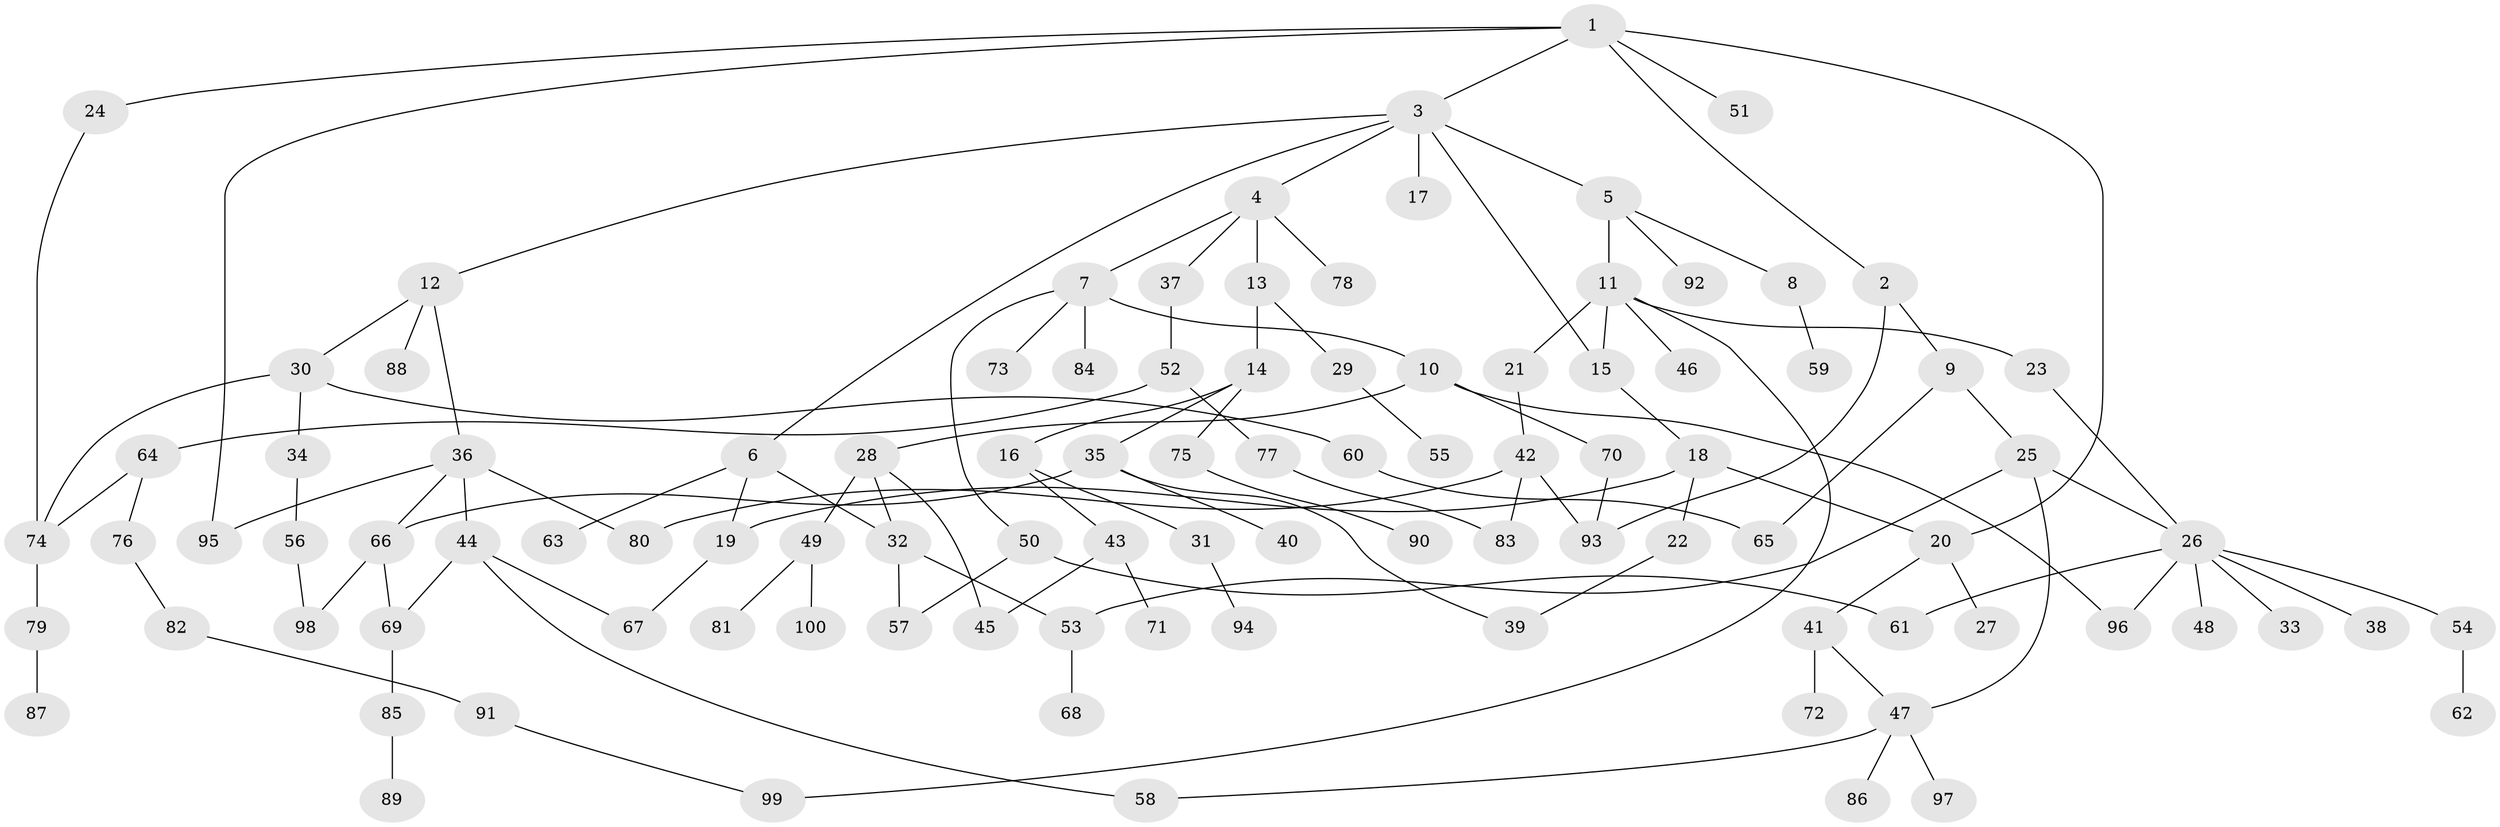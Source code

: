 // Generated by graph-tools (version 1.1) at 2025/38/02/21/25 10:38:51]
// undirected, 100 vertices, 125 edges
graph export_dot {
graph [start="1"]
  node [color=gray90,style=filled];
  1;
  2;
  3;
  4;
  5;
  6;
  7;
  8;
  9;
  10;
  11;
  12;
  13;
  14;
  15;
  16;
  17;
  18;
  19;
  20;
  21;
  22;
  23;
  24;
  25;
  26;
  27;
  28;
  29;
  30;
  31;
  32;
  33;
  34;
  35;
  36;
  37;
  38;
  39;
  40;
  41;
  42;
  43;
  44;
  45;
  46;
  47;
  48;
  49;
  50;
  51;
  52;
  53;
  54;
  55;
  56;
  57;
  58;
  59;
  60;
  61;
  62;
  63;
  64;
  65;
  66;
  67;
  68;
  69;
  70;
  71;
  72;
  73;
  74;
  75;
  76;
  77;
  78;
  79;
  80;
  81;
  82;
  83;
  84;
  85;
  86;
  87;
  88;
  89;
  90;
  91;
  92;
  93;
  94;
  95;
  96;
  97;
  98;
  99;
  100;
  1 -- 2;
  1 -- 3;
  1 -- 20;
  1 -- 24;
  1 -- 51;
  1 -- 95;
  2 -- 9;
  2 -- 93;
  3 -- 4;
  3 -- 5;
  3 -- 6;
  3 -- 12;
  3 -- 15;
  3 -- 17;
  4 -- 7;
  4 -- 13;
  4 -- 37;
  4 -- 78;
  5 -- 8;
  5 -- 11;
  5 -- 92;
  6 -- 19;
  6 -- 63;
  6 -- 32;
  7 -- 10;
  7 -- 50;
  7 -- 73;
  7 -- 84;
  8 -- 59;
  9 -- 25;
  9 -- 65;
  10 -- 28;
  10 -- 70;
  10 -- 96;
  11 -- 21;
  11 -- 23;
  11 -- 46;
  11 -- 99;
  11 -- 15;
  12 -- 30;
  12 -- 36;
  12 -- 88;
  13 -- 14;
  13 -- 29;
  14 -- 16;
  14 -- 35;
  14 -- 75;
  15 -- 18;
  16 -- 31;
  16 -- 43;
  18 -- 22;
  18 -- 19;
  18 -- 20;
  19 -- 67;
  20 -- 27;
  20 -- 41;
  21 -- 42;
  22 -- 39;
  23 -- 26;
  24 -- 74;
  25 -- 53;
  25 -- 47;
  25 -- 26;
  26 -- 33;
  26 -- 38;
  26 -- 48;
  26 -- 54;
  26 -- 96;
  26 -- 61;
  28 -- 32;
  28 -- 49;
  28 -- 45;
  29 -- 55;
  30 -- 34;
  30 -- 60;
  30 -- 74;
  31 -- 94;
  32 -- 57;
  32 -- 53;
  34 -- 56;
  35 -- 39;
  35 -- 40;
  35 -- 66;
  36 -- 44;
  36 -- 66;
  36 -- 95;
  36 -- 80;
  37 -- 52;
  41 -- 47;
  41 -- 72;
  42 -- 80;
  42 -- 93;
  42 -- 83;
  43 -- 45;
  43 -- 71;
  44 -- 67;
  44 -- 69;
  44 -- 58;
  47 -- 58;
  47 -- 86;
  47 -- 97;
  49 -- 81;
  49 -- 100;
  50 -- 57;
  50 -- 61;
  52 -- 64;
  52 -- 77;
  53 -- 68;
  54 -- 62;
  56 -- 98;
  60 -- 65;
  64 -- 76;
  64 -- 74;
  66 -- 98;
  66 -- 69;
  69 -- 85;
  70 -- 93;
  74 -- 79;
  75 -- 90;
  76 -- 82;
  77 -- 83;
  79 -- 87;
  82 -- 91;
  85 -- 89;
  91 -- 99;
}
